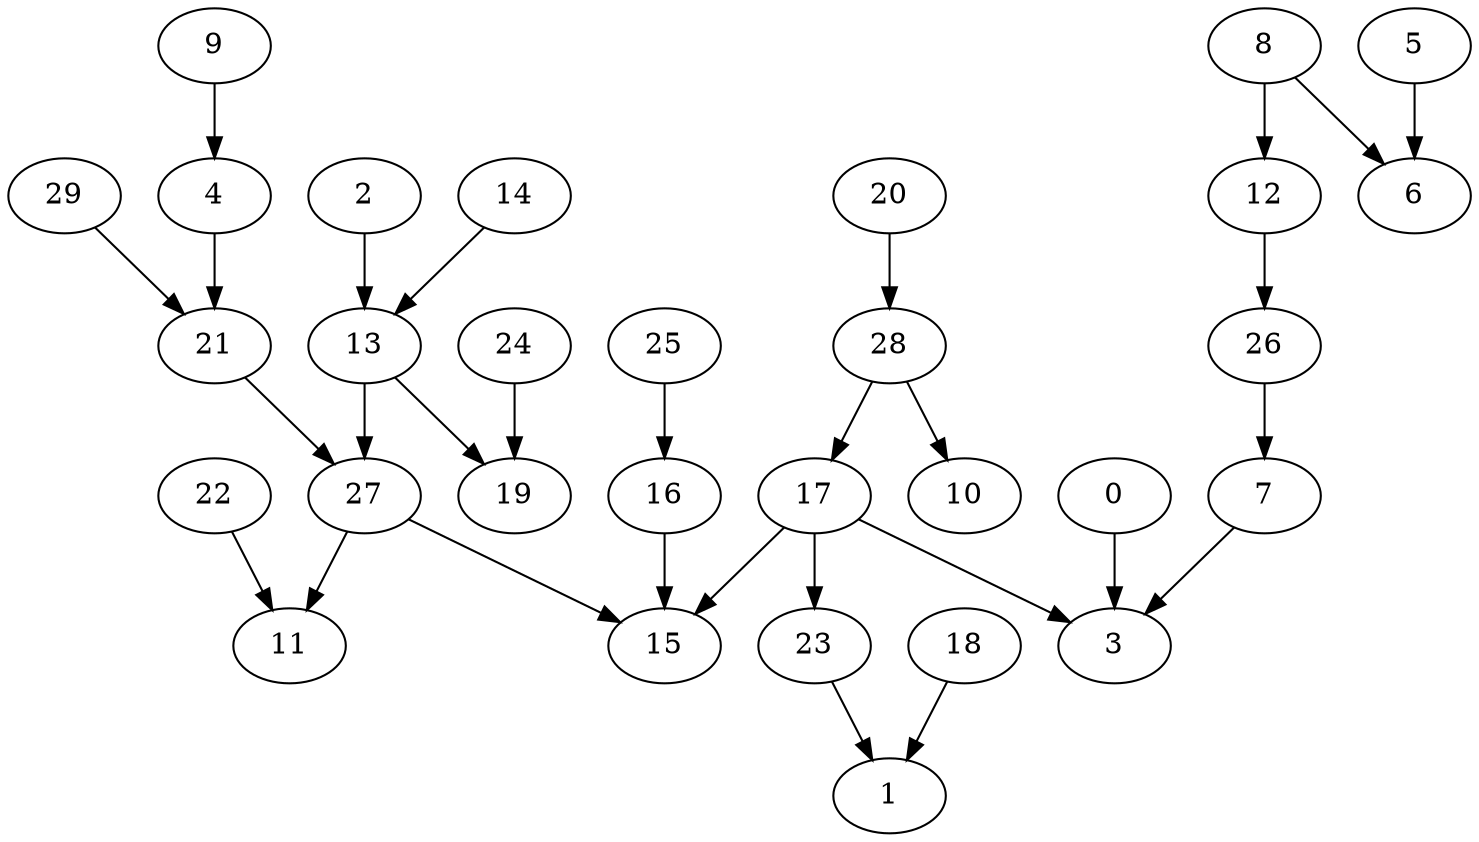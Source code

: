 digraph my_graph {
7;
3;
12;
26;
14;
13;
16;
15;
17;
23;
21;
27;
1;
24;
19;
2;
4;
18;
8;
6;
25;
22;
11;
28;
29;
10;
0;
20;
5;
9;
7->3
12->26
14->13
16->15
17->15
17->23
21->27
23->1
24->19
26->7
27->15
2->13
4->21
13->19
17->3
18->1
8->6
25->16
8->12
13->27
22->11
28->17
29->21
27->11
28->10
0->3
20->28
5->6
9->4
}